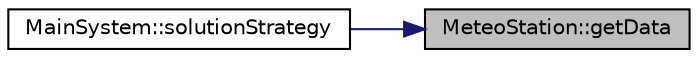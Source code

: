 digraph "MeteoStation::getData"
{
 // LATEX_PDF_SIZE
  edge [fontname="Helvetica",fontsize="10",labelfontname="Helvetica",labelfontsize="10"];
  node [fontname="Helvetica",fontsize="10",shape=record];
  rankdir="RL";
  Node1 [label="MeteoStation::getData",height=0.2,width=0.4,color="black", fillcolor="grey75", style="filled", fontcolor="black",tooltip=" "];
  Node1 -> Node2 [dir="back",color="midnightblue",fontsize="10",style="solid",fontname="Helvetica"];
  Node2 [label="MainSystem::solutionStrategy",height=0.2,width=0.4,color="black", fillcolor="white", style="filled",URL="$class_main_system.html#a7d0a9f8665ae2c6a6c6970ac8a6da813",tooltip="воспользоваться стратегией"];
}
